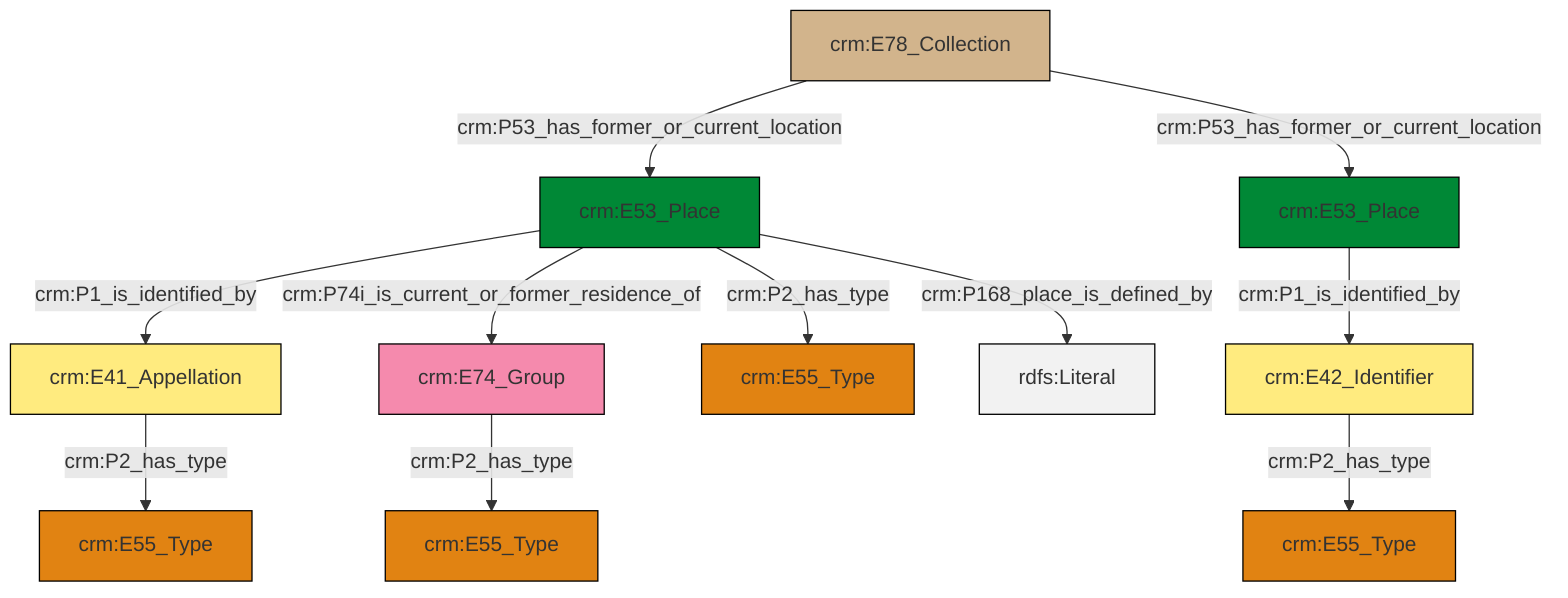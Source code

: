 graph TD
classDef Literal fill:#f2f2f2,stroke:#000000;
classDef CRM_Entity fill:#FFFFFF,stroke:#000000;
classDef Temporal_Entity fill:#00C9E6, stroke:#000000;
classDef Type fill:#E18312, stroke:#000000;
classDef Time-Span fill:#2C9C91, stroke:#000000;
classDef Appellation fill:#FFEB7F, stroke:#000000;
classDef Place fill:#008836, stroke:#000000;
classDef Persistent_Item fill:#B266B2, stroke:#000000;
classDef Conceptual_Object fill:#FFD700, stroke:#000000;
classDef Physical_Thing fill:#D2B48C, stroke:#000000;
classDef Actor fill:#f58aad, stroke:#000000;
classDef PC_Classes fill:#4ce600, stroke:#000000;
classDef Multi fill:#cccccc,stroke:#000000;

0["crm:E42_Identifier"]:::Appellation -->|crm:P2_has_type| 1["crm:E55_Type"]:::Type
3["crm:E53_Place"]:::Place -->|crm:P1_is_identified_by| 4["crm:E41_Appellation"]:::Appellation
5["crm:E78_Collection"]:::Physical_Thing -->|crm:P53_has_former_or_current_location| 3["crm:E53_Place"]:::Place
3["crm:E53_Place"]:::Place -->|crm:P74i_is_current_or_former_residence_of| 8["crm:E74_Group"]:::Actor
11["crm:E53_Place"]:::Place -->|crm:P1_is_identified_by| 0["crm:E42_Identifier"]:::Appellation
5["crm:E78_Collection"]:::Physical_Thing -->|crm:P53_has_former_or_current_location| 11["crm:E53_Place"]:::Place
8["crm:E74_Group"]:::Actor -->|crm:P2_has_type| 17["crm:E55_Type"]:::Type
4["crm:E41_Appellation"]:::Appellation -->|crm:P2_has_type| 15["crm:E55_Type"]:::Type
3["crm:E53_Place"]:::Place -->|crm:P2_has_type| 6["crm:E55_Type"]:::Type
3["crm:E53_Place"]:::Place -->|crm:P168_place_is_defined_by| 24[rdfs:Literal]:::Literal